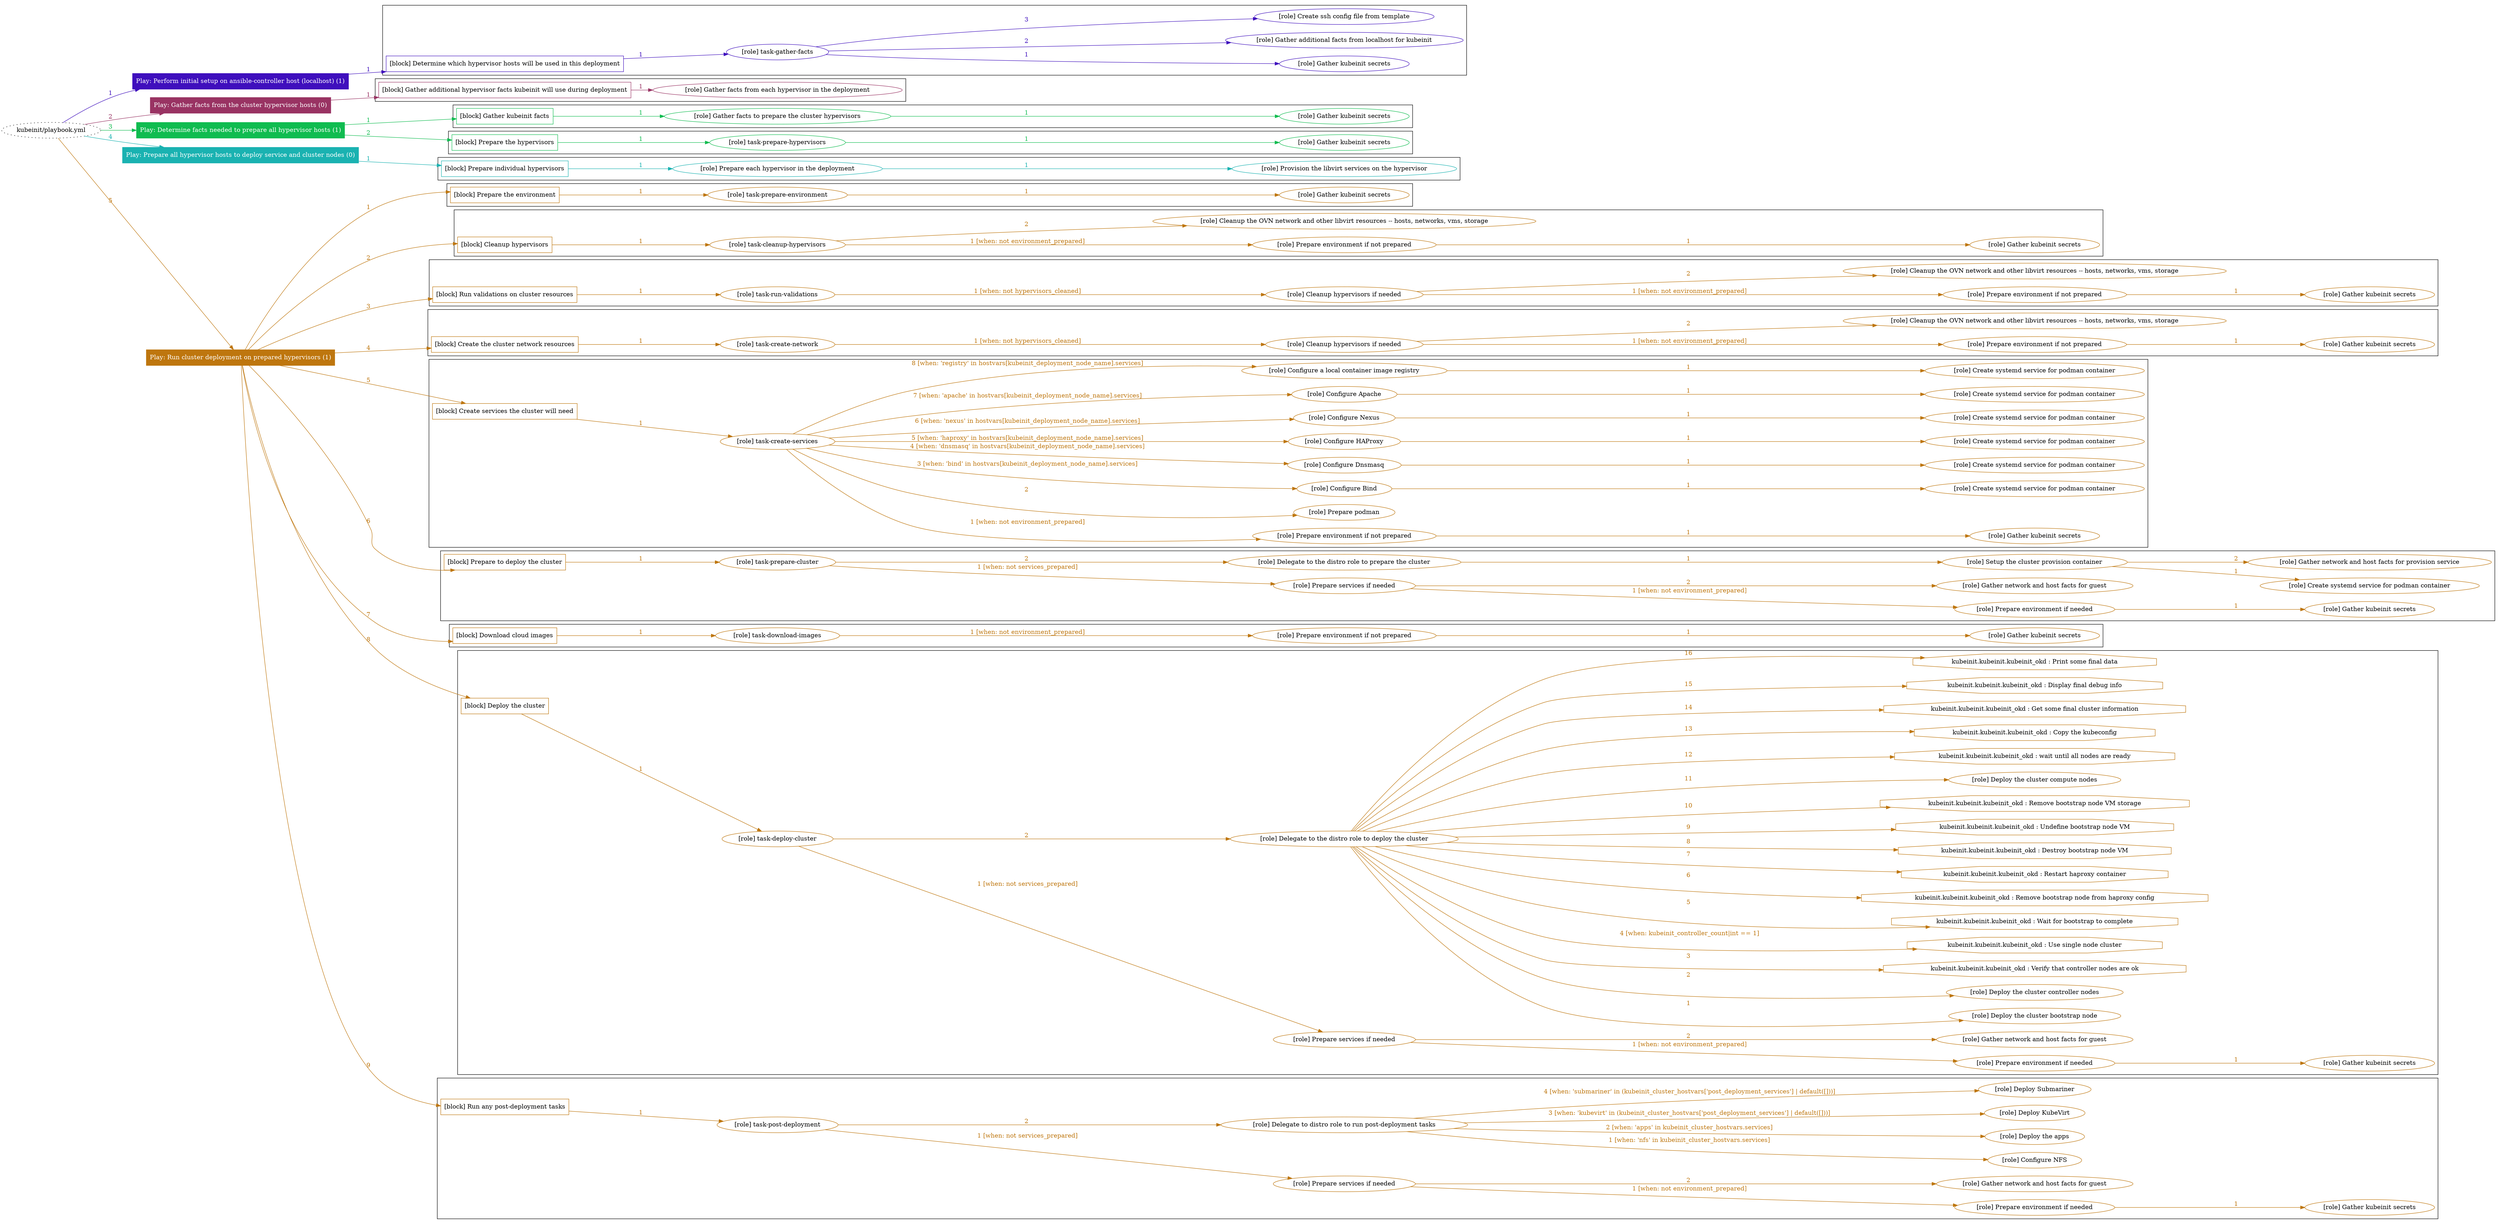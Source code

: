 digraph {
	graph [concentrate=true ordering=in rankdir=LR ratio=fill]
	edge [esep=5 sep=10]
	"kubeinit/playbook.yml" [URL="/home/runner/work/kubeinit/kubeinit/kubeinit/playbook.yml" id=playbook_826a48d4 style=dotted]
	"kubeinit/playbook.yml" -> play_3ed1331a [label="1 " color="#3f0fbd" fontcolor="#3f0fbd" id=edge_2c4f2c46 labeltooltip="1 " tooltip="1 "]
	subgraph "Play: Perform initial setup on ansible-controller host (localhost) (1)" {
		play_3ed1331a [label="Play: Perform initial setup on ansible-controller host (localhost) (1)" URL="/home/runner/work/kubeinit/kubeinit/kubeinit/playbook.yml" color="#3f0fbd" fontcolor="#ffffff" id=play_3ed1331a shape=box style=filled tooltip=localhost]
		play_3ed1331a -> block_4526f86c [label=1 color="#3f0fbd" fontcolor="#3f0fbd" id=edge_3adc0dd2 labeltooltip=1 tooltip=1]
		subgraph cluster_block_4526f86c {
			block_4526f86c [label="[block] Determine which hypervisor hosts will be used in this deployment" URL="/home/runner/work/kubeinit/kubeinit/kubeinit/playbook.yml" color="#3f0fbd" id=block_4526f86c labeltooltip="Determine which hypervisor hosts will be used in this deployment" shape=box tooltip="Determine which hypervisor hosts will be used in this deployment"]
			block_4526f86c -> role_90060196 [label="1 " color="#3f0fbd" fontcolor="#3f0fbd" id=edge_81bbc760 labeltooltip="1 " tooltip="1 "]
			subgraph "task-gather-facts" {
				role_90060196 [label="[role] task-gather-facts" URL="/home/runner/work/kubeinit/kubeinit/kubeinit/playbook.yml" color="#3f0fbd" id=role_90060196 tooltip="task-gather-facts"]
				role_90060196 -> role_2daf0414 [label="1 " color="#3f0fbd" fontcolor="#3f0fbd" id=edge_ef4448c1 labeltooltip="1 " tooltip="1 "]
				subgraph "Gather kubeinit secrets" {
					role_2daf0414 [label="[role] Gather kubeinit secrets" URL="/home/runner/.ansible/collections/ansible_collections/kubeinit/kubeinit/roles/kubeinit_prepare/tasks/build_hypervisors_group.yml" color="#3f0fbd" id=role_2daf0414 tooltip="Gather kubeinit secrets"]
				}
				role_90060196 -> role_fad7fb9f [label="2 " color="#3f0fbd" fontcolor="#3f0fbd" id=edge_344cd5b2 labeltooltip="2 " tooltip="2 "]
				subgraph "Gather additional facts from localhost for kubeinit" {
					role_fad7fb9f [label="[role] Gather additional facts from localhost for kubeinit" URL="/home/runner/.ansible/collections/ansible_collections/kubeinit/kubeinit/roles/kubeinit_prepare/tasks/build_hypervisors_group.yml" color="#3f0fbd" id=role_fad7fb9f tooltip="Gather additional facts from localhost for kubeinit"]
				}
				role_90060196 -> role_fce24df0 [label="3 " color="#3f0fbd" fontcolor="#3f0fbd" id=edge_ac2c267c labeltooltip="3 " tooltip="3 "]
				subgraph "Create ssh config file from template" {
					role_fce24df0 [label="[role] Create ssh config file from template" URL="/home/runner/.ansible/collections/ansible_collections/kubeinit/kubeinit/roles/kubeinit_prepare/tasks/build_hypervisors_group.yml" color="#3f0fbd" id=role_fce24df0 tooltip="Create ssh config file from template"]
				}
			}
		}
	}
	"kubeinit/playbook.yml" -> play_9483a0e7 [label="2 " color="#993363" fontcolor="#993363" id=edge_6a6999e2 labeltooltip="2 " tooltip="2 "]
	subgraph "Play: Gather facts from the cluster hypervisor hosts (0)" {
		play_9483a0e7 [label="Play: Gather facts from the cluster hypervisor hosts (0)" URL="/home/runner/work/kubeinit/kubeinit/kubeinit/playbook.yml" color="#993363" fontcolor="#ffffff" id=play_9483a0e7 shape=box style=filled tooltip="Play: Gather facts from the cluster hypervisor hosts (0)"]
		play_9483a0e7 -> block_ae113322 [label=1 color="#993363" fontcolor="#993363" id=edge_6a029011 labeltooltip=1 tooltip=1]
		subgraph cluster_block_ae113322 {
			block_ae113322 [label="[block] Gather additional hypervisor facts kubeinit will use during deployment" URL="/home/runner/work/kubeinit/kubeinit/kubeinit/playbook.yml" color="#993363" id=block_ae113322 labeltooltip="Gather additional hypervisor facts kubeinit will use during deployment" shape=box tooltip="Gather additional hypervisor facts kubeinit will use during deployment"]
			block_ae113322 -> role_af403631 [label="1 " color="#993363" fontcolor="#993363" id=edge_3e69f7dc labeltooltip="1 " tooltip="1 "]
			subgraph "Gather facts from each hypervisor in the deployment" {
				role_af403631 [label="[role] Gather facts from each hypervisor in the deployment" URL="/home/runner/work/kubeinit/kubeinit/kubeinit/playbook.yml" color="#993363" id=role_af403631 tooltip="Gather facts from each hypervisor in the deployment"]
			}
		}
	}
	"kubeinit/playbook.yml" -> play_0cf74466 [label="3 " color="#10bc50" fontcolor="#10bc50" id=edge_7fd22088 labeltooltip="3 " tooltip="3 "]
	subgraph "Play: Determine facts needed to prepare all hypervisor hosts (1)" {
		play_0cf74466 [label="Play: Determine facts needed to prepare all hypervisor hosts (1)" URL="/home/runner/work/kubeinit/kubeinit/kubeinit/playbook.yml" color="#10bc50" fontcolor="#ffffff" id=play_0cf74466 shape=box style=filled tooltip=localhost]
		play_0cf74466 -> block_8ce29ef1 [label=1 color="#10bc50" fontcolor="#10bc50" id=edge_4702fc38 labeltooltip=1 tooltip=1]
		subgraph cluster_block_8ce29ef1 {
			block_8ce29ef1 [label="[block] Gather kubeinit facts" URL="/home/runner/work/kubeinit/kubeinit/kubeinit/playbook.yml" color="#10bc50" id=block_8ce29ef1 labeltooltip="Gather kubeinit facts" shape=box tooltip="Gather kubeinit facts"]
			block_8ce29ef1 -> role_8f477d13 [label="1 " color="#10bc50" fontcolor="#10bc50" id=edge_63dbae50 labeltooltip="1 " tooltip="1 "]
			subgraph "Gather facts to prepare the cluster hypervisors" {
				role_8f477d13 [label="[role] Gather facts to prepare the cluster hypervisors" URL="/home/runner/work/kubeinit/kubeinit/kubeinit/playbook.yml" color="#10bc50" id=role_8f477d13 tooltip="Gather facts to prepare the cluster hypervisors"]
				role_8f477d13 -> role_a32f3670 [label="1 " color="#10bc50" fontcolor="#10bc50" id=edge_4493e206 labeltooltip="1 " tooltip="1 "]
				subgraph "Gather kubeinit secrets" {
					role_a32f3670 [label="[role] Gather kubeinit secrets" URL="/home/runner/.ansible/collections/ansible_collections/kubeinit/kubeinit/roles/kubeinit_prepare/tasks/gather_kubeinit_facts.yml" color="#10bc50" id=role_a32f3670 tooltip="Gather kubeinit secrets"]
				}
			}
		}
		play_0cf74466 -> block_59bd18b6 [label=2 color="#10bc50" fontcolor="#10bc50" id=edge_e24c0f7c labeltooltip=2 tooltip=2]
		subgraph cluster_block_59bd18b6 {
			block_59bd18b6 [label="[block] Prepare the hypervisors" URL="/home/runner/work/kubeinit/kubeinit/kubeinit/playbook.yml" color="#10bc50" id=block_59bd18b6 labeltooltip="Prepare the hypervisors" shape=box tooltip="Prepare the hypervisors"]
			block_59bd18b6 -> role_38977387 [label="1 " color="#10bc50" fontcolor="#10bc50" id=edge_edb2e7bd labeltooltip="1 " tooltip="1 "]
			subgraph "task-prepare-hypervisors" {
				role_38977387 [label="[role] task-prepare-hypervisors" URL="/home/runner/work/kubeinit/kubeinit/kubeinit/playbook.yml" color="#10bc50" id=role_38977387 tooltip="task-prepare-hypervisors"]
				role_38977387 -> role_00522613 [label="1 " color="#10bc50" fontcolor="#10bc50" id=edge_1cc11ada labeltooltip="1 " tooltip="1 "]
				subgraph "Gather kubeinit secrets" {
					role_00522613 [label="[role] Gather kubeinit secrets" URL="/home/runner/.ansible/collections/ansible_collections/kubeinit/kubeinit/roles/kubeinit_prepare/tasks/gather_kubeinit_facts.yml" color="#10bc50" id=role_00522613 tooltip="Gather kubeinit secrets"]
				}
			}
		}
	}
	"kubeinit/playbook.yml" -> play_1e5b60dd [label="4 " color="#1ab2b1" fontcolor="#1ab2b1" id=edge_8d668999 labeltooltip="4 " tooltip="4 "]
	subgraph "Play: Prepare all hypervisor hosts to deploy service and cluster nodes (0)" {
		play_1e5b60dd [label="Play: Prepare all hypervisor hosts to deploy service and cluster nodes (0)" URL="/home/runner/work/kubeinit/kubeinit/kubeinit/playbook.yml" color="#1ab2b1" fontcolor="#ffffff" id=play_1e5b60dd shape=box style=filled tooltip="Play: Prepare all hypervisor hosts to deploy service and cluster nodes (0)"]
		play_1e5b60dd -> block_bbfb7762 [label=1 color="#1ab2b1" fontcolor="#1ab2b1" id=edge_8898dad4 labeltooltip=1 tooltip=1]
		subgraph cluster_block_bbfb7762 {
			block_bbfb7762 [label="[block] Prepare individual hypervisors" URL="/home/runner/work/kubeinit/kubeinit/kubeinit/playbook.yml" color="#1ab2b1" id=block_bbfb7762 labeltooltip="Prepare individual hypervisors" shape=box tooltip="Prepare individual hypervisors"]
			block_bbfb7762 -> role_469d90ed [label="1 " color="#1ab2b1" fontcolor="#1ab2b1" id=edge_5469a31a labeltooltip="1 " tooltip="1 "]
			subgraph "Prepare each hypervisor in the deployment" {
				role_469d90ed [label="[role] Prepare each hypervisor in the deployment" URL="/home/runner/work/kubeinit/kubeinit/kubeinit/playbook.yml" color="#1ab2b1" id=role_469d90ed tooltip="Prepare each hypervisor in the deployment"]
				role_469d90ed -> role_812e3fc1 [label="1 " color="#1ab2b1" fontcolor="#1ab2b1" id=edge_403f410b labeltooltip="1 " tooltip="1 "]
				subgraph "Provision the libvirt services on the hypervisor" {
					role_812e3fc1 [label="[role] Provision the libvirt services on the hypervisor" URL="/home/runner/.ansible/collections/ansible_collections/kubeinit/kubeinit/roles/kubeinit_prepare/tasks/prepare_hypervisor.yml" color="#1ab2b1" id=role_812e3fc1 tooltip="Provision the libvirt services on the hypervisor"]
				}
			}
		}
	}
	"kubeinit/playbook.yml" -> play_76e06092 [label="5 " color="#be760e" fontcolor="#be760e" id=edge_23ef0326 labeltooltip="5 " tooltip="5 "]
	subgraph "Play: Run cluster deployment on prepared hypervisors (1)" {
		play_76e06092 [label="Play: Run cluster deployment on prepared hypervisors (1)" URL="/home/runner/work/kubeinit/kubeinit/kubeinit/playbook.yml" color="#be760e" fontcolor="#ffffff" id=play_76e06092 shape=box style=filled tooltip=localhost]
		play_76e06092 -> block_672d4ca1 [label=1 color="#be760e" fontcolor="#be760e" id=edge_3542595e labeltooltip=1 tooltip=1]
		subgraph cluster_block_672d4ca1 {
			block_672d4ca1 [label="[block] Prepare the environment" URL="/home/runner/work/kubeinit/kubeinit/kubeinit/playbook.yml" color="#be760e" id=block_672d4ca1 labeltooltip="Prepare the environment" shape=box tooltip="Prepare the environment"]
			block_672d4ca1 -> role_fec560bf [label="1 " color="#be760e" fontcolor="#be760e" id=edge_ded89334 labeltooltip="1 " tooltip="1 "]
			subgraph "task-prepare-environment" {
				role_fec560bf [label="[role] task-prepare-environment" URL="/home/runner/work/kubeinit/kubeinit/kubeinit/playbook.yml" color="#be760e" id=role_fec560bf tooltip="task-prepare-environment"]
				role_fec560bf -> role_5c744bf4 [label="1 " color="#be760e" fontcolor="#be760e" id=edge_dc0b7bf9 labeltooltip="1 " tooltip="1 "]
				subgraph "Gather kubeinit secrets" {
					role_5c744bf4 [label="[role] Gather kubeinit secrets" URL="/home/runner/.ansible/collections/ansible_collections/kubeinit/kubeinit/roles/kubeinit_prepare/tasks/gather_kubeinit_facts.yml" color="#be760e" id=role_5c744bf4 tooltip="Gather kubeinit secrets"]
				}
			}
		}
		play_76e06092 -> block_f3ebcd13 [label=2 color="#be760e" fontcolor="#be760e" id=edge_476b247a labeltooltip=2 tooltip=2]
		subgraph cluster_block_f3ebcd13 {
			block_f3ebcd13 [label="[block] Cleanup hypervisors" URL="/home/runner/work/kubeinit/kubeinit/kubeinit/playbook.yml" color="#be760e" id=block_f3ebcd13 labeltooltip="Cleanup hypervisors" shape=box tooltip="Cleanup hypervisors"]
			block_f3ebcd13 -> role_1a9e68a2 [label="1 " color="#be760e" fontcolor="#be760e" id=edge_97917f91 labeltooltip="1 " tooltip="1 "]
			subgraph "task-cleanup-hypervisors" {
				role_1a9e68a2 [label="[role] task-cleanup-hypervisors" URL="/home/runner/work/kubeinit/kubeinit/kubeinit/playbook.yml" color="#be760e" id=role_1a9e68a2 tooltip="task-cleanup-hypervisors"]
				role_1a9e68a2 -> role_cc6470e8 [label="1 [when: not environment_prepared]" color="#be760e" fontcolor="#be760e" id=edge_04c8b0b4 labeltooltip="1 [when: not environment_prepared]" tooltip="1 [when: not environment_prepared]"]
				subgraph "Prepare environment if not prepared" {
					role_cc6470e8 [label="[role] Prepare environment if not prepared" URL="/home/runner/.ansible/collections/ansible_collections/kubeinit/kubeinit/roles/kubeinit_prepare/tasks/cleanup_hypervisors.yml" color="#be760e" id=role_cc6470e8 tooltip="Prepare environment if not prepared"]
					role_cc6470e8 -> role_32164c1b [label="1 " color="#be760e" fontcolor="#be760e" id=edge_9f44f39b labeltooltip="1 " tooltip="1 "]
					subgraph "Gather kubeinit secrets" {
						role_32164c1b [label="[role] Gather kubeinit secrets" URL="/home/runner/.ansible/collections/ansible_collections/kubeinit/kubeinit/roles/kubeinit_prepare/tasks/gather_kubeinit_facts.yml" color="#be760e" id=role_32164c1b tooltip="Gather kubeinit secrets"]
					}
				}
				role_1a9e68a2 -> role_5e6f5c7e [label="2 " color="#be760e" fontcolor="#be760e" id=edge_274d1626 labeltooltip="2 " tooltip="2 "]
				subgraph "Cleanup the OVN network and other libvirt resources -- hosts, networks, vms, storage" {
					role_5e6f5c7e [label="[role] Cleanup the OVN network and other libvirt resources -- hosts, networks, vms, storage" URL="/home/runner/.ansible/collections/ansible_collections/kubeinit/kubeinit/roles/kubeinit_prepare/tasks/cleanup_hypervisors.yml" color="#be760e" id=role_5e6f5c7e tooltip="Cleanup the OVN network and other libvirt resources -- hosts, networks, vms, storage"]
				}
			}
		}
		play_76e06092 -> block_adf05ff6 [label=3 color="#be760e" fontcolor="#be760e" id=edge_f9d98aa7 labeltooltip=3 tooltip=3]
		subgraph cluster_block_adf05ff6 {
			block_adf05ff6 [label="[block] Run validations on cluster resources" URL="/home/runner/work/kubeinit/kubeinit/kubeinit/playbook.yml" color="#be760e" id=block_adf05ff6 labeltooltip="Run validations on cluster resources" shape=box tooltip="Run validations on cluster resources"]
			block_adf05ff6 -> role_e1804fd5 [label="1 " color="#be760e" fontcolor="#be760e" id=edge_82699e46 labeltooltip="1 " tooltip="1 "]
			subgraph "task-run-validations" {
				role_e1804fd5 [label="[role] task-run-validations" URL="/home/runner/work/kubeinit/kubeinit/kubeinit/playbook.yml" color="#be760e" id=role_e1804fd5 tooltip="task-run-validations"]
				role_e1804fd5 -> role_38cdc43e [label="1 [when: not hypervisors_cleaned]" color="#be760e" fontcolor="#be760e" id=edge_932c28d2 labeltooltip="1 [when: not hypervisors_cleaned]" tooltip="1 [when: not hypervisors_cleaned]"]
				subgraph "Cleanup hypervisors if needed" {
					role_38cdc43e [label="[role] Cleanup hypervisors if needed" URL="/home/runner/.ansible/collections/ansible_collections/kubeinit/kubeinit/roles/kubeinit_validations/tasks/main.yml" color="#be760e" id=role_38cdc43e tooltip="Cleanup hypervisors if needed"]
					role_38cdc43e -> role_72f6790a [label="1 [when: not environment_prepared]" color="#be760e" fontcolor="#be760e" id=edge_6dffa63d labeltooltip="1 [when: not environment_prepared]" tooltip="1 [when: not environment_prepared]"]
					subgraph "Prepare environment if not prepared" {
						role_72f6790a [label="[role] Prepare environment if not prepared" URL="/home/runner/.ansible/collections/ansible_collections/kubeinit/kubeinit/roles/kubeinit_prepare/tasks/cleanup_hypervisors.yml" color="#be760e" id=role_72f6790a tooltip="Prepare environment if not prepared"]
						role_72f6790a -> role_04d21390 [label="1 " color="#be760e" fontcolor="#be760e" id=edge_a245470d labeltooltip="1 " tooltip="1 "]
						subgraph "Gather kubeinit secrets" {
							role_04d21390 [label="[role] Gather kubeinit secrets" URL="/home/runner/.ansible/collections/ansible_collections/kubeinit/kubeinit/roles/kubeinit_prepare/tasks/gather_kubeinit_facts.yml" color="#be760e" id=role_04d21390 tooltip="Gather kubeinit secrets"]
						}
					}
					role_38cdc43e -> role_b693124a [label="2 " color="#be760e" fontcolor="#be760e" id=edge_60b1d3e1 labeltooltip="2 " tooltip="2 "]
					subgraph "Cleanup the OVN network and other libvirt resources -- hosts, networks, vms, storage" {
						role_b693124a [label="[role] Cleanup the OVN network and other libvirt resources -- hosts, networks, vms, storage" URL="/home/runner/.ansible/collections/ansible_collections/kubeinit/kubeinit/roles/kubeinit_prepare/tasks/cleanup_hypervisors.yml" color="#be760e" id=role_b693124a tooltip="Cleanup the OVN network and other libvirt resources -- hosts, networks, vms, storage"]
					}
				}
			}
		}
		play_76e06092 -> block_7b874b8d [label=4 color="#be760e" fontcolor="#be760e" id=edge_a288c188 labeltooltip=4 tooltip=4]
		subgraph cluster_block_7b874b8d {
			block_7b874b8d [label="[block] Create the cluster network resources" URL="/home/runner/work/kubeinit/kubeinit/kubeinit/playbook.yml" color="#be760e" id=block_7b874b8d labeltooltip="Create the cluster network resources" shape=box tooltip="Create the cluster network resources"]
			block_7b874b8d -> role_ea4883c7 [label="1 " color="#be760e" fontcolor="#be760e" id=edge_1e278c3e labeltooltip="1 " tooltip="1 "]
			subgraph "task-create-network" {
				role_ea4883c7 [label="[role] task-create-network" URL="/home/runner/work/kubeinit/kubeinit/kubeinit/playbook.yml" color="#be760e" id=role_ea4883c7 tooltip="task-create-network"]
				role_ea4883c7 -> role_ac4b9038 [label="1 [when: not hypervisors_cleaned]" color="#be760e" fontcolor="#be760e" id=edge_a4397633 labeltooltip="1 [when: not hypervisors_cleaned]" tooltip="1 [when: not hypervisors_cleaned]"]
				subgraph "Cleanup hypervisors if needed" {
					role_ac4b9038 [label="[role] Cleanup hypervisors if needed" URL="/home/runner/.ansible/collections/ansible_collections/kubeinit/kubeinit/roles/kubeinit_libvirt/tasks/create_network.yml" color="#be760e" id=role_ac4b9038 tooltip="Cleanup hypervisors if needed"]
					role_ac4b9038 -> role_24653e34 [label="1 [when: not environment_prepared]" color="#be760e" fontcolor="#be760e" id=edge_3a011852 labeltooltip="1 [when: not environment_prepared]" tooltip="1 [when: not environment_prepared]"]
					subgraph "Prepare environment if not prepared" {
						role_24653e34 [label="[role] Prepare environment if not prepared" URL="/home/runner/.ansible/collections/ansible_collections/kubeinit/kubeinit/roles/kubeinit_prepare/tasks/cleanup_hypervisors.yml" color="#be760e" id=role_24653e34 tooltip="Prepare environment if not prepared"]
						role_24653e34 -> role_e4fd0d38 [label="1 " color="#be760e" fontcolor="#be760e" id=edge_a03faed0 labeltooltip="1 " tooltip="1 "]
						subgraph "Gather kubeinit secrets" {
							role_e4fd0d38 [label="[role] Gather kubeinit secrets" URL="/home/runner/.ansible/collections/ansible_collections/kubeinit/kubeinit/roles/kubeinit_prepare/tasks/gather_kubeinit_facts.yml" color="#be760e" id=role_e4fd0d38 tooltip="Gather kubeinit secrets"]
						}
					}
					role_ac4b9038 -> role_73471050 [label="2 " color="#be760e" fontcolor="#be760e" id=edge_94a3d1fb labeltooltip="2 " tooltip="2 "]
					subgraph "Cleanup the OVN network and other libvirt resources -- hosts, networks, vms, storage" {
						role_73471050 [label="[role] Cleanup the OVN network and other libvirt resources -- hosts, networks, vms, storage" URL="/home/runner/.ansible/collections/ansible_collections/kubeinit/kubeinit/roles/kubeinit_prepare/tasks/cleanup_hypervisors.yml" color="#be760e" id=role_73471050 tooltip="Cleanup the OVN network and other libvirt resources -- hosts, networks, vms, storage"]
					}
				}
			}
		}
		play_76e06092 -> block_2aaf73b2 [label=5 color="#be760e" fontcolor="#be760e" id=edge_dee39c97 labeltooltip=5 tooltip=5]
		subgraph cluster_block_2aaf73b2 {
			block_2aaf73b2 [label="[block] Create services the cluster will need" URL="/home/runner/work/kubeinit/kubeinit/kubeinit/playbook.yml" color="#be760e" id=block_2aaf73b2 labeltooltip="Create services the cluster will need" shape=box tooltip="Create services the cluster will need"]
			block_2aaf73b2 -> role_4dba53d4 [label="1 " color="#be760e" fontcolor="#be760e" id=edge_8fbb7992 labeltooltip="1 " tooltip="1 "]
			subgraph "task-create-services" {
				role_4dba53d4 [label="[role] task-create-services" URL="/home/runner/work/kubeinit/kubeinit/kubeinit/playbook.yml" color="#be760e" id=role_4dba53d4 tooltip="task-create-services"]
				role_4dba53d4 -> role_3d18d89f [label="1 [when: not environment_prepared]" color="#be760e" fontcolor="#be760e" id=edge_375395b1 labeltooltip="1 [when: not environment_prepared]" tooltip="1 [when: not environment_prepared]"]
				subgraph "Prepare environment if not prepared" {
					role_3d18d89f [label="[role] Prepare environment if not prepared" URL="/home/runner/.ansible/collections/ansible_collections/kubeinit/kubeinit/roles/kubeinit_services/tasks/main.yml" color="#be760e" id=role_3d18d89f tooltip="Prepare environment if not prepared"]
					role_3d18d89f -> role_c45e6e8d [label="1 " color="#be760e" fontcolor="#be760e" id=edge_86b17164 labeltooltip="1 " tooltip="1 "]
					subgraph "Gather kubeinit secrets" {
						role_c45e6e8d [label="[role] Gather kubeinit secrets" URL="/home/runner/.ansible/collections/ansible_collections/kubeinit/kubeinit/roles/kubeinit_prepare/tasks/gather_kubeinit_facts.yml" color="#be760e" id=role_c45e6e8d tooltip="Gather kubeinit secrets"]
					}
				}
				role_4dba53d4 -> role_e31a7fbe [label="2 " color="#be760e" fontcolor="#be760e" id=edge_c582cef4 labeltooltip="2 " tooltip="2 "]
				subgraph "Prepare podman" {
					role_e31a7fbe [label="[role] Prepare podman" URL="/home/runner/.ansible/collections/ansible_collections/kubeinit/kubeinit/roles/kubeinit_services/tasks/00_create_service_pod.yml" color="#be760e" id=role_e31a7fbe tooltip="Prepare podman"]
				}
				role_4dba53d4 -> role_316fd927 [label="3 [when: 'bind' in hostvars[kubeinit_deployment_node_name].services]" color="#be760e" fontcolor="#be760e" id=edge_dd771604 labeltooltip="3 [when: 'bind' in hostvars[kubeinit_deployment_node_name].services]" tooltip="3 [when: 'bind' in hostvars[kubeinit_deployment_node_name].services]"]
				subgraph "Configure Bind" {
					role_316fd927 [label="[role] Configure Bind" URL="/home/runner/.ansible/collections/ansible_collections/kubeinit/kubeinit/roles/kubeinit_services/tasks/start_services_containers.yml" color="#be760e" id=role_316fd927 tooltip="Configure Bind"]
					role_316fd927 -> role_d143d86b [label="1 " color="#be760e" fontcolor="#be760e" id=edge_92e85276 labeltooltip="1 " tooltip="1 "]
					subgraph "Create systemd service for podman container" {
						role_d143d86b [label="[role] Create systemd service for podman container" URL="/home/runner/.ansible/collections/ansible_collections/kubeinit/kubeinit/roles/kubeinit_bind/tasks/main.yml" color="#be760e" id=role_d143d86b tooltip="Create systemd service for podman container"]
					}
				}
				role_4dba53d4 -> role_b2b35a99 [label="4 [when: 'dnsmasq' in hostvars[kubeinit_deployment_node_name].services]" color="#be760e" fontcolor="#be760e" id=edge_3128dddc labeltooltip="4 [when: 'dnsmasq' in hostvars[kubeinit_deployment_node_name].services]" tooltip="4 [when: 'dnsmasq' in hostvars[kubeinit_deployment_node_name].services]"]
				subgraph "Configure Dnsmasq" {
					role_b2b35a99 [label="[role] Configure Dnsmasq" URL="/home/runner/.ansible/collections/ansible_collections/kubeinit/kubeinit/roles/kubeinit_services/tasks/start_services_containers.yml" color="#be760e" id=role_b2b35a99 tooltip="Configure Dnsmasq"]
					role_b2b35a99 -> role_9b7ab3a9 [label="1 " color="#be760e" fontcolor="#be760e" id=edge_6efa05ce labeltooltip="1 " tooltip="1 "]
					subgraph "Create systemd service for podman container" {
						role_9b7ab3a9 [label="[role] Create systemd service for podman container" URL="/home/runner/.ansible/collections/ansible_collections/kubeinit/kubeinit/roles/kubeinit_dnsmasq/tasks/main.yml" color="#be760e" id=role_9b7ab3a9 tooltip="Create systemd service for podman container"]
					}
				}
				role_4dba53d4 -> role_3ef265aa [label="5 [when: 'haproxy' in hostvars[kubeinit_deployment_node_name].services]" color="#be760e" fontcolor="#be760e" id=edge_82fdfbfe labeltooltip="5 [when: 'haproxy' in hostvars[kubeinit_deployment_node_name].services]" tooltip="5 [when: 'haproxy' in hostvars[kubeinit_deployment_node_name].services]"]
				subgraph "Configure HAProxy" {
					role_3ef265aa [label="[role] Configure HAProxy" URL="/home/runner/.ansible/collections/ansible_collections/kubeinit/kubeinit/roles/kubeinit_services/tasks/start_services_containers.yml" color="#be760e" id=role_3ef265aa tooltip="Configure HAProxy"]
					role_3ef265aa -> role_386e443e [label="1 " color="#be760e" fontcolor="#be760e" id=edge_155b9c3e labeltooltip="1 " tooltip="1 "]
					subgraph "Create systemd service for podman container" {
						role_386e443e [label="[role] Create systemd service for podman container" URL="/home/runner/.ansible/collections/ansible_collections/kubeinit/kubeinit/roles/kubeinit_haproxy/tasks/main.yml" color="#be760e" id=role_386e443e tooltip="Create systemd service for podman container"]
					}
				}
				role_4dba53d4 -> role_e9bf3c35 [label="6 [when: 'nexus' in hostvars[kubeinit_deployment_node_name].services]" color="#be760e" fontcolor="#be760e" id=edge_afe480bf labeltooltip="6 [when: 'nexus' in hostvars[kubeinit_deployment_node_name].services]" tooltip="6 [when: 'nexus' in hostvars[kubeinit_deployment_node_name].services]"]
				subgraph "Configure Nexus" {
					role_e9bf3c35 [label="[role] Configure Nexus" URL="/home/runner/.ansible/collections/ansible_collections/kubeinit/kubeinit/roles/kubeinit_services/tasks/start_services_containers.yml" color="#be760e" id=role_e9bf3c35 tooltip="Configure Nexus"]
					role_e9bf3c35 -> role_061a331d [label="1 " color="#be760e" fontcolor="#be760e" id=edge_8c5a3962 labeltooltip="1 " tooltip="1 "]
					subgraph "Create systemd service for podman container" {
						role_061a331d [label="[role] Create systemd service for podman container" URL="/home/runner/.ansible/collections/ansible_collections/kubeinit/kubeinit/roles/kubeinit_nexus/tasks/main.yml" color="#be760e" id=role_061a331d tooltip="Create systemd service for podman container"]
					}
				}
				role_4dba53d4 -> role_c52b33be [label="7 [when: 'apache' in hostvars[kubeinit_deployment_node_name].services]" color="#be760e" fontcolor="#be760e" id=edge_54fd3f1a labeltooltip="7 [when: 'apache' in hostvars[kubeinit_deployment_node_name].services]" tooltip="7 [when: 'apache' in hostvars[kubeinit_deployment_node_name].services]"]
				subgraph "Configure Apache" {
					role_c52b33be [label="[role] Configure Apache" URL="/home/runner/.ansible/collections/ansible_collections/kubeinit/kubeinit/roles/kubeinit_services/tasks/start_services_containers.yml" color="#be760e" id=role_c52b33be tooltip="Configure Apache"]
					role_c52b33be -> role_debf58e7 [label="1 " color="#be760e" fontcolor="#be760e" id=edge_7461bb74 labeltooltip="1 " tooltip="1 "]
					subgraph "Create systemd service for podman container" {
						role_debf58e7 [label="[role] Create systemd service for podman container" URL="/home/runner/.ansible/collections/ansible_collections/kubeinit/kubeinit/roles/kubeinit_apache/tasks/main.yml" color="#be760e" id=role_debf58e7 tooltip="Create systemd service for podman container"]
					}
				}
				role_4dba53d4 -> role_060d3436 [label="8 [when: 'registry' in hostvars[kubeinit_deployment_node_name].services]" color="#be760e" fontcolor="#be760e" id=edge_aaa5d73f labeltooltip="8 [when: 'registry' in hostvars[kubeinit_deployment_node_name].services]" tooltip="8 [when: 'registry' in hostvars[kubeinit_deployment_node_name].services]"]
				subgraph "Configure a local container image registry" {
					role_060d3436 [label="[role] Configure a local container image registry" URL="/home/runner/.ansible/collections/ansible_collections/kubeinit/kubeinit/roles/kubeinit_services/tasks/start_services_containers.yml" color="#be760e" id=role_060d3436 tooltip="Configure a local container image registry"]
					role_060d3436 -> role_82c3fdf1 [label="1 " color="#be760e" fontcolor="#be760e" id=edge_62651e0c labeltooltip="1 " tooltip="1 "]
					subgraph "Create systemd service for podman container" {
						role_82c3fdf1 [label="[role] Create systemd service for podman container" URL="/home/runner/.ansible/collections/ansible_collections/kubeinit/kubeinit/roles/kubeinit_registry/tasks/main.yml" color="#be760e" id=role_82c3fdf1 tooltip="Create systemd service for podman container"]
					}
				}
			}
		}
		play_76e06092 -> block_b3cb9389 [label=6 color="#be760e" fontcolor="#be760e" id=edge_848dc7d6 labeltooltip=6 tooltip=6]
		subgraph cluster_block_b3cb9389 {
			block_b3cb9389 [label="[block] Prepare to deploy the cluster" URL="/home/runner/work/kubeinit/kubeinit/kubeinit/playbook.yml" color="#be760e" id=block_b3cb9389 labeltooltip="Prepare to deploy the cluster" shape=box tooltip="Prepare to deploy the cluster"]
			block_b3cb9389 -> role_75b4cf31 [label="1 " color="#be760e" fontcolor="#be760e" id=edge_ac421f4d labeltooltip="1 " tooltip="1 "]
			subgraph "task-prepare-cluster" {
				role_75b4cf31 [label="[role] task-prepare-cluster" URL="/home/runner/work/kubeinit/kubeinit/kubeinit/playbook.yml" color="#be760e" id=role_75b4cf31 tooltip="task-prepare-cluster"]
				role_75b4cf31 -> role_cbbd9c67 [label="1 [when: not services_prepared]" color="#be760e" fontcolor="#be760e" id=edge_e15b9451 labeltooltip="1 [when: not services_prepared]" tooltip="1 [when: not services_prepared]"]
				subgraph "Prepare services if needed" {
					role_cbbd9c67 [label="[role] Prepare services if needed" URL="/home/runner/.ansible/collections/ansible_collections/kubeinit/kubeinit/roles/kubeinit_prepare/tasks/prepare_cluster.yml" color="#be760e" id=role_cbbd9c67 tooltip="Prepare services if needed"]
					role_cbbd9c67 -> role_e29b537c [label="1 [when: not environment_prepared]" color="#be760e" fontcolor="#be760e" id=edge_1437632e labeltooltip="1 [when: not environment_prepared]" tooltip="1 [when: not environment_prepared]"]
					subgraph "Prepare environment if needed" {
						role_e29b537c [label="[role] Prepare environment if needed" URL="/home/runner/.ansible/collections/ansible_collections/kubeinit/kubeinit/roles/kubeinit_services/tasks/prepare_services.yml" color="#be760e" id=role_e29b537c tooltip="Prepare environment if needed"]
						role_e29b537c -> role_0017b9c2 [label="1 " color="#be760e" fontcolor="#be760e" id=edge_20d07bed labeltooltip="1 " tooltip="1 "]
						subgraph "Gather kubeinit secrets" {
							role_0017b9c2 [label="[role] Gather kubeinit secrets" URL="/home/runner/.ansible/collections/ansible_collections/kubeinit/kubeinit/roles/kubeinit_prepare/tasks/gather_kubeinit_facts.yml" color="#be760e" id=role_0017b9c2 tooltip="Gather kubeinit secrets"]
						}
					}
					role_cbbd9c67 -> role_1499cbba [label="2 " color="#be760e" fontcolor="#be760e" id=edge_de1e1921 labeltooltip="2 " tooltip="2 "]
					subgraph "Gather network and host facts for guest" {
						role_1499cbba [label="[role] Gather network and host facts for guest" URL="/home/runner/.ansible/collections/ansible_collections/kubeinit/kubeinit/roles/kubeinit_services/tasks/prepare_services.yml" color="#be760e" id=role_1499cbba tooltip="Gather network and host facts for guest"]
					}
				}
				role_75b4cf31 -> role_cc6961db [label="2 " color="#be760e" fontcolor="#be760e" id=edge_19a6780c labeltooltip="2 " tooltip="2 "]
				subgraph "Delegate to the distro role to prepare the cluster" {
					role_cc6961db [label="[role] Delegate to the distro role to prepare the cluster" URL="/home/runner/.ansible/collections/ansible_collections/kubeinit/kubeinit/roles/kubeinit_prepare/tasks/prepare_cluster.yml" color="#be760e" id=role_cc6961db tooltip="Delegate to the distro role to prepare the cluster"]
					role_cc6961db -> role_5c8447d1 [label="1 " color="#be760e" fontcolor="#be760e" id=edge_6c575f42 labeltooltip="1 " tooltip="1 "]
					subgraph "Setup the cluster provision container" {
						role_5c8447d1 [label="[role] Setup the cluster provision container" URL="/home/runner/.ansible/collections/ansible_collections/kubeinit/kubeinit/roles/kubeinit_okd/tasks/prepare_cluster.yml" color="#be760e" id=role_5c8447d1 tooltip="Setup the cluster provision container"]
						role_5c8447d1 -> role_be34e76b [label="1 " color="#be760e" fontcolor="#be760e" id=edge_7d297c60 labeltooltip="1 " tooltip="1 "]
						subgraph "Create systemd service for podman container" {
							role_be34e76b [label="[role] Create systemd service for podman container" URL="/home/runner/.ansible/collections/ansible_collections/kubeinit/kubeinit/roles/kubeinit_services/tasks/create_provision_container.yml" color="#be760e" id=role_be34e76b tooltip="Create systemd service for podman container"]
						}
						role_5c8447d1 -> role_70c53c34 [label="2 " color="#be760e" fontcolor="#be760e" id=edge_b7ae1496 labeltooltip="2 " tooltip="2 "]
						subgraph "Gather network and host facts for provision service" {
							role_70c53c34 [label="[role] Gather network and host facts for provision service" URL="/home/runner/.ansible/collections/ansible_collections/kubeinit/kubeinit/roles/kubeinit_services/tasks/create_provision_container.yml" color="#be760e" id=role_70c53c34 tooltip="Gather network and host facts for provision service"]
						}
					}
				}
			}
		}
		play_76e06092 -> block_71e3fd05 [label=7 color="#be760e" fontcolor="#be760e" id=edge_8c3fe0ff labeltooltip=7 tooltip=7]
		subgraph cluster_block_71e3fd05 {
			block_71e3fd05 [label="[block] Download cloud images" URL="/home/runner/work/kubeinit/kubeinit/kubeinit/playbook.yml" color="#be760e" id=block_71e3fd05 labeltooltip="Download cloud images" shape=box tooltip="Download cloud images"]
			block_71e3fd05 -> role_3ab8e362 [label="1 " color="#be760e" fontcolor="#be760e" id=edge_bca8d52c labeltooltip="1 " tooltip="1 "]
			subgraph "task-download-images" {
				role_3ab8e362 [label="[role] task-download-images" URL="/home/runner/work/kubeinit/kubeinit/kubeinit/playbook.yml" color="#be760e" id=role_3ab8e362 tooltip="task-download-images"]
				role_3ab8e362 -> role_d4240897 [label="1 [when: not environment_prepared]" color="#be760e" fontcolor="#be760e" id=edge_fcfbddb0 labeltooltip="1 [when: not environment_prepared]" tooltip="1 [when: not environment_prepared]"]
				subgraph "Prepare environment if not prepared" {
					role_d4240897 [label="[role] Prepare environment if not prepared" URL="/home/runner/.ansible/collections/ansible_collections/kubeinit/kubeinit/roles/kubeinit_libvirt/tasks/download_cloud_images.yml" color="#be760e" id=role_d4240897 tooltip="Prepare environment if not prepared"]
					role_d4240897 -> role_4352cf3c [label="1 " color="#be760e" fontcolor="#be760e" id=edge_9ad693a6 labeltooltip="1 " tooltip="1 "]
					subgraph "Gather kubeinit secrets" {
						role_4352cf3c [label="[role] Gather kubeinit secrets" URL="/home/runner/.ansible/collections/ansible_collections/kubeinit/kubeinit/roles/kubeinit_prepare/tasks/gather_kubeinit_facts.yml" color="#be760e" id=role_4352cf3c tooltip="Gather kubeinit secrets"]
					}
				}
			}
		}
		play_76e06092 -> block_dde37a74 [label=8 color="#be760e" fontcolor="#be760e" id=edge_b1631c30 labeltooltip=8 tooltip=8]
		subgraph cluster_block_dde37a74 {
			block_dde37a74 [label="[block] Deploy the cluster" URL="/home/runner/work/kubeinit/kubeinit/kubeinit/playbook.yml" color="#be760e" id=block_dde37a74 labeltooltip="Deploy the cluster" shape=box tooltip="Deploy the cluster"]
			block_dde37a74 -> role_d41a1534 [label="1 " color="#be760e" fontcolor="#be760e" id=edge_4ffcb957 labeltooltip="1 " tooltip="1 "]
			subgraph "task-deploy-cluster" {
				role_d41a1534 [label="[role] task-deploy-cluster" URL="/home/runner/work/kubeinit/kubeinit/kubeinit/playbook.yml" color="#be760e" id=role_d41a1534 tooltip="task-deploy-cluster"]
				role_d41a1534 -> role_ed2fe0e3 [label="1 [when: not services_prepared]" color="#be760e" fontcolor="#be760e" id=edge_02b1fa8e labeltooltip="1 [when: not services_prepared]" tooltip="1 [when: not services_prepared]"]
				subgraph "Prepare services if needed" {
					role_ed2fe0e3 [label="[role] Prepare services if needed" URL="/home/runner/.ansible/collections/ansible_collections/kubeinit/kubeinit/roles/kubeinit_prepare/tasks/deploy_cluster.yml" color="#be760e" id=role_ed2fe0e3 tooltip="Prepare services if needed"]
					role_ed2fe0e3 -> role_185531cd [label="1 [when: not environment_prepared]" color="#be760e" fontcolor="#be760e" id=edge_d3a23125 labeltooltip="1 [when: not environment_prepared]" tooltip="1 [when: not environment_prepared]"]
					subgraph "Prepare environment if needed" {
						role_185531cd [label="[role] Prepare environment if needed" URL="/home/runner/.ansible/collections/ansible_collections/kubeinit/kubeinit/roles/kubeinit_services/tasks/prepare_services.yml" color="#be760e" id=role_185531cd tooltip="Prepare environment if needed"]
						role_185531cd -> role_bb296d63 [label="1 " color="#be760e" fontcolor="#be760e" id=edge_fec83fd3 labeltooltip="1 " tooltip="1 "]
						subgraph "Gather kubeinit secrets" {
							role_bb296d63 [label="[role] Gather kubeinit secrets" URL="/home/runner/.ansible/collections/ansible_collections/kubeinit/kubeinit/roles/kubeinit_prepare/tasks/gather_kubeinit_facts.yml" color="#be760e" id=role_bb296d63 tooltip="Gather kubeinit secrets"]
						}
					}
					role_ed2fe0e3 -> role_5d988857 [label="2 " color="#be760e" fontcolor="#be760e" id=edge_99565650 labeltooltip="2 " tooltip="2 "]
					subgraph "Gather network and host facts for guest" {
						role_5d988857 [label="[role] Gather network and host facts for guest" URL="/home/runner/.ansible/collections/ansible_collections/kubeinit/kubeinit/roles/kubeinit_services/tasks/prepare_services.yml" color="#be760e" id=role_5d988857 tooltip="Gather network and host facts for guest"]
					}
				}
				role_d41a1534 -> role_11502281 [label="2 " color="#be760e" fontcolor="#be760e" id=edge_83d45161 labeltooltip="2 " tooltip="2 "]
				subgraph "Delegate to the distro role to deploy the cluster" {
					role_11502281 [label="[role] Delegate to the distro role to deploy the cluster" URL="/home/runner/.ansible/collections/ansible_collections/kubeinit/kubeinit/roles/kubeinit_prepare/tasks/deploy_cluster.yml" color="#be760e" id=role_11502281 tooltip="Delegate to the distro role to deploy the cluster"]
					role_11502281 -> role_670fb2b8 [label="1 " color="#be760e" fontcolor="#be760e" id=edge_a8f5d498 labeltooltip="1 " tooltip="1 "]
					subgraph "Deploy the cluster bootstrap node" {
						role_670fb2b8 [label="[role] Deploy the cluster bootstrap node" URL="/home/runner/.ansible/collections/ansible_collections/kubeinit/kubeinit/roles/kubeinit_okd/tasks/main.yml" color="#be760e" id=role_670fb2b8 tooltip="Deploy the cluster bootstrap node"]
					}
					role_11502281 -> role_7e94c541 [label="2 " color="#be760e" fontcolor="#be760e" id=edge_9e468995 labeltooltip="2 " tooltip="2 "]
					subgraph "Deploy the cluster controller nodes" {
						role_7e94c541 [label="[role] Deploy the cluster controller nodes" URL="/home/runner/.ansible/collections/ansible_collections/kubeinit/kubeinit/roles/kubeinit_okd/tasks/main.yml" color="#be760e" id=role_7e94c541 tooltip="Deploy the cluster controller nodes"]
					}
					task_41f4c408 [label="kubeinit.kubeinit.kubeinit_okd : Verify that controller nodes are ok" URL="/home/runner/.ansible/collections/ansible_collections/kubeinit/kubeinit/roles/kubeinit_okd/tasks/main.yml" color="#be760e" id=task_41f4c408 shape=octagon tooltip="kubeinit.kubeinit.kubeinit_okd : Verify that controller nodes are ok"]
					role_11502281 -> task_41f4c408 [label="3 " color="#be760e" fontcolor="#be760e" id=edge_a13d5789 labeltooltip="3 " tooltip="3 "]
					task_61aec298 [label="kubeinit.kubeinit.kubeinit_okd : Use single node cluster" URL="/home/runner/.ansible/collections/ansible_collections/kubeinit/kubeinit/roles/kubeinit_okd/tasks/main.yml" color="#be760e" id=task_61aec298 shape=octagon tooltip="kubeinit.kubeinit.kubeinit_okd : Use single node cluster"]
					role_11502281 -> task_61aec298 [label="4 [when: kubeinit_controller_count|int == 1]" color="#be760e" fontcolor="#be760e" id=edge_3a68b933 labeltooltip="4 [when: kubeinit_controller_count|int == 1]" tooltip="4 [when: kubeinit_controller_count|int == 1]"]
					task_6a2ab99d [label="kubeinit.kubeinit.kubeinit_okd : Wait for bootstrap to complete" URL="/home/runner/.ansible/collections/ansible_collections/kubeinit/kubeinit/roles/kubeinit_okd/tasks/main.yml" color="#be760e" id=task_6a2ab99d shape=octagon tooltip="kubeinit.kubeinit.kubeinit_okd : Wait for bootstrap to complete"]
					role_11502281 -> task_6a2ab99d [label="5 " color="#be760e" fontcolor="#be760e" id=edge_082bdc46 labeltooltip="5 " tooltip="5 "]
					task_0d8ed5d0 [label="kubeinit.kubeinit.kubeinit_okd : Remove bootstrap node from haproxy config" URL="/home/runner/.ansible/collections/ansible_collections/kubeinit/kubeinit/roles/kubeinit_okd/tasks/main.yml" color="#be760e" id=task_0d8ed5d0 shape=octagon tooltip="kubeinit.kubeinit.kubeinit_okd : Remove bootstrap node from haproxy config"]
					role_11502281 -> task_0d8ed5d0 [label="6 " color="#be760e" fontcolor="#be760e" id=edge_4859ca55 labeltooltip="6 " tooltip="6 "]
					task_b496109b [label="kubeinit.kubeinit.kubeinit_okd : Restart haproxy container" URL="/home/runner/.ansible/collections/ansible_collections/kubeinit/kubeinit/roles/kubeinit_okd/tasks/main.yml" color="#be760e" id=task_b496109b shape=octagon tooltip="kubeinit.kubeinit.kubeinit_okd : Restart haproxy container"]
					role_11502281 -> task_b496109b [label="7 " color="#be760e" fontcolor="#be760e" id=edge_2eaf7121 labeltooltip="7 " tooltip="7 "]
					task_31647a74 [label="kubeinit.kubeinit.kubeinit_okd : Destroy bootstrap node VM" URL="/home/runner/.ansible/collections/ansible_collections/kubeinit/kubeinit/roles/kubeinit_okd/tasks/main.yml" color="#be760e" id=task_31647a74 shape=octagon tooltip="kubeinit.kubeinit.kubeinit_okd : Destroy bootstrap node VM"]
					role_11502281 -> task_31647a74 [label="8 " color="#be760e" fontcolor="#be760e" id=edge_9ccf502e labeltooltip="8 " tooltip="8 "]
					task_3a5aef86 [label="kubeinit.kubeinit.kubeinit_okd : Undefine bootstrap node VM" URL="/home/runner/.ansible/collections/ansible_collections/kubeinit/kubeinit/roles/kubeinit_okd/tasks/main.yml" color="#be760e" id=task_3a5aef86 shape=octagon tooltip="kubeinit.kubeinit.kubeinit_okd : Undefine bootstrap node VM"]
					role_11502281 -> task_3a5aef86 [label="9 " color="#be760e" fontcolor="#be760e" id=edge_70ad039c labeltooltip="9 " tooltip="9 "]
					task_4474936f [label="kubeinit.kubeinit.kubeinit_okd : Remove bootstrap node VM storage" URL="/home/runner/.ansible/collections/ansible_collections/kubeinit/kubeinit/roles/kubeinit_okd/tasks/main.yml" color="#be760e" id=task_4474936f shape=octagon tooltip="kubeinit.kubeinit.kubeinit_okd : Remove bootstrap node VM storage"]
					role_11502281 -> task_4474936f [label="10 " color="#be760e" fontcolor="#be760e" id=edge_989ec44f labeltooltip="10 " tooltip="10 "]
					role_11502281 -> role_4ae5dae3 [label="11 " color="#be760e" fontcolor="#be760e" id=edge_52601af4 labeltooltip="11 " tooltip="11 "]
					subgraph "Deploy the cluster compute nodes" {
						role_4ae5dae3 [label="[role] Deploy the cluster compute nodes" URL="/home/runner/.ansible/collections/ansible_collections/kubeinit/kubeinit/roles/kubeinit_okd/tasks/main.yml" color="#be760e" id=role_4ae5dae3 tooltip="Deploy the cluster compute nodes"]
					}
					task_d17036e1 [label="kubeinit.kubeinit.kubeinit_okd : wait until all nodes are ready" URL="/home/runner/.ansible/collections/ansible_collections/kubeinit/kubeinit/roles/kubeinit_okd/tasks/main.yml" color="#be760e" id=task_d17036e1 shape=octagon tooltip="kubeinit.kubeinit.kubeinit_okd : wait until all nodes are ready"]
					role_11502281 -> task_d17036e1 [label="12 " color="#be760e" fontcolor="#be760e" id=edge_ce3e8e8a labeltooltip="12 " tooltip="12 "]
					task_e657c0ea [label="kubeinit.kubeinit.kubeinit_okd : Copy the kubeconfig" URL="/home/runner/.ansible/collections/ansible_collections/kubeinit/kubeinit/roles/kubeinit_okd/tasks/main.yml" color="#be760e" id=task_e657c0ea shape=octagon tooltip="kubeinit.kubeinit.kubeinit_okd : Copy the kubeconfig"]
					role_11502281 -> task_e657c0ea [label="13 " color="#be760e" fontcolor="#be760e" id=edge_36a2e449 labeltooltip="13 " tooltip="13 "]
					task_dbf9120c [label="kubeinit.kubeinit.kubeinit_okd : Get some final cluster information" URL="/home/runner/.ansible/collections/ansible_collections/kubeinit/kubeinit/roles/kubeinit_okd/tasks/main.yml" color="#be760e" id=task_dbf9120c shape=octagon tooltip="kubeinit.kubeinit.kubeinit_okd : Get some final cluster information"]
					role_11502281 -> task_dbf9120c [label="14 " color="#be760e" fontcolor="#be760e" id=edge_03b7c756 labeltooltip="14 " tooltip="14 "]
					task_f1f486a2 [label="kubeinit.kubeinit.kubeinit_okd : Display final debug info" URL="/home/runner/.ansible/collections/ansible_collections/kubeinit/kubeinit/roles/kubeinit_okd/tasks/main.yml" color="#be760e" id=task_f1f486a2 shape=octagon tooltip="kubeinit.kubeinit.kubeinit_okd : Display final debug info"]
					role_11502281 -> task_f1f486a2 [label="15 " color="#be760e" fontcolor="#be760e" id=edge_06e6514a labeltooltip="15 " tooltip="15 "]
					task_ca150537 [label="kubeinit.kubeinit.kubeinit_okd : Print some final data" URL="/home/runner/.ansible/collections/ansible_collections/kubeinit/kubeinit/roles/kubeinit_okd/tasks/main.yml" color="#be760e" id=task_ca150537 shape=octagon tooltip="kubeinit.kubeinit.kubeinit_okd : Print some final data"]
					role_11502281 -> task_ca150537 [label="16 " color="#be760e" fontcolor="#be760e" id=edge_5a7111fe labeltooltip="16 " tooltip="16 "]
				}
			}
		}
		play_76e06092 -> block_23c99079 [label=9 color="#be760e" fontcolor="#be760e" id=edge_175bd9c0 labeltooltip=9 tooltip=9]
		subgraph cluster_block_23c99079 {
			block_23c99079 [label="[block] Run any post-deployment tasks" URL="/home/runner/work/kubeinit/kubeinit/kubeinit/playbook.yml" color="#be760e" id=block_23c99079 labeltooltip="Run any post-deployment tasks" shape=box tooltip="Run any post-deployment tasks"]
			block_23c99079 -> role_8cf9f1d7 [label="1 " color="#be760e" fontcolor="#be760e" id=edge_8546b518 labeltooltip="1 " tooltip="1 "]
			subgraph "task-post-deployment" {
				role_8cf9f1d7 [label="[role] task-post-deployment" URL="/home/runner/work/kubeinit/kubeinit/kubeinit/playbook.yml" color="#be760e" id=role_8cf9f1d7 tooltip="task-post-deployment"]
				role_8cf9f1d7 -> role_52187361 [label="1 [when: not services_prepared]" color="#be760e" fontcolor="#be760e" id=edge_46b069cd labeltooltip="1 [when: not services_prepared]" tooltip="1 [when: not services_prepared]"]
				subgraph "Prepare services if needed" {
					role_52187361 [label="[role] Prepare services if needed" URL="/home/runner/.ansible/collections/ansible_collections/kubeinit/kubeinit/roles/kubeinit_prepare/tasks/post_deployment.yml" color="#be760e" id=role_52187361 tooltip="Prepare services if needed"]
					role_52187361 -> role_22638163 [label="1 [when: not environment_prepared]" color="#be760e" fontcolor="#be760e" id=edge_9a41f0ea labeltooltip="1 [when: not environment_prepared]" tooltip="1 [when: not environment_prepared]"]
					subgraph "Prepare environment if needed" {
						role_22638163 [label="[role] Prepare environment if needed" URL="/home/runner/.ansible/collections/ansible_collections/kubeinit/kubeinit/roles/kubeinit_services/tasks/prepare_services.yml" color="#be760e" id=role_22638163 tooltip="Prepare environment if needed"]
						role_22638163 -> role_0be2c3b5 [label="1 " color="#be760e" fontcolor="#be760e" id=edge_81c4d5e4 labeltooltip="1 " tooltip="1 "]
						subgraph "Gather kubeinit secrets" {
							role_0be2c3b5 [label="[role] Gather kubeinit secrets" URL="/home/runner/.ansible/collections/ansible_collections/kubeinit/kubeinit/roles/kubeinit_prepare/tasks/gather_kubeinit_facts.yml" color="#be760e" id=role_0be2c3b5 tooltip="Gather kubeinit secrets"]
						}
					}
					role_52187361 -> role_bcdcc0c8 [label="2 " color="#be760e" fontcolor="#be760e" id=edge_a72130f6 labeltooltip="2 " tooltip="2 "]
					subgraph "Gather network and host facts for guest" {
						role_bcdcc0c8 [label="[role] Gather network and host facts for guest" URL="/home/runner/.ansible/collections/ansible_collections/kubeinit/kubeinit/roles/kubeinit_services/tasks/prepare_services.yml" color="#be760e" id=role_bcdcc0c8 tooltip="Gather network and host facts for guest"]
					}
				}
				role_8cf9f1d7 -> role_9e108142 [label="2 " color="#be760e" fontcolor="#be760e" id=edge_6bee63ce labeltooltip="2 " tooltip="2 "]
				subgraph "Delegate to distro role to run post-deployment tasks" {
					role_9e108142 [label="[role] Delegate to distro role to run post-deployment tasks" URL="/home/runner/.ansible/collections/ansible_collections/kubeinit/kubeinit/roles/kubeinit_prepare/tasks/post_deployment.yml" color="#be760e" id=role_9e108142 tooltip="Delegate to distro role to run post-deployment tasks"]
					role_9e108142 -> role_eec62f6c [label="1 [when: 'nfs' in kubeinit_cluster_hostvars.services]" color="#be760e" fontcolor="#be760e" id=edge_55e39a57 labeltooltip="1 [when: 'nfs' in kubeinit_cluster_hostvars.services]" tooltip="1 [when: 'nfs' in kubeinit_cluster_hostvars.services]"]
					subgraph "Configure NFS" {
						role_eec62f6c [label="[role] Configure NFS" URL="/home/runner/.ansible/collections/ansible_collections/kubeinit/kubeinit/roles/kubeinit_okd/tasks/post_deployment_tasks.yml" color="#be760e" id=role_eec62f6c tooltip="Configure NFS"]
					}
					role_9e108142 -> role_c437910a [label="2 [when: 'apps' in kubeinit_cluster_hostvars.services]" color="#be760e" fontcolor="#be760e" id=edge_e9224c82 labeltooltip="2 [when: 'apps' in kubeinit_cluster_hostvars.services]" tooltip="2 [when: 'apps' in kubeinit_cluster_hostvars.services]"]
					subgraph "Deploy the apps" {
						role_c437910a [label="[role] Deploy the apps" URL="/home/runner/.ansible/collections/ansible_collections/kubeinit/kubeinit/roles/kubeinit_okd/tasks/post_deployment_tasks.yml" color="#be760e" id=role_c437910a tooltip="Deploy the apps"]
					}
					role_9e108142 -> role_4434d05f [label="3 [when: 'kubevirt' in (kubeinit_cluster_hostvars['post_deployment_services'] | default([]))]" color="#be760e" fontcolor="#be760e" id=edge_fd375277 labeltooltip="3 [when: 'kubevirt' in (kubeinit_cluster_hostvars['post_deployment_services'] | default([]))]" tooltip="3 [when: 'kubevirt' in (kubeinit_cluster_hostvars['post_deployment_services'] | default([]))]"]
					subgraph "Deploy KubeVirt" {
						role_4434d05f [label="[role] Deploy KubeVirt" URL="/home/runner/.ansible/collections/ansible_collections/kubeinit/kubeinit/roles/kubeinit_okd/tasks/post_deployment_tasks.yml" color="#be760e" id=role_4434d05f tooltip="Deploy KubeVirt"]
					}
					role_9e108142 -> role_55c42031 [label="4 [when: 'submariner' in (kubeinit_cluster_hostvars['post_deployment_services'] | default([]))]" color="#be760e" fontcolor="#be760e" id=edge_206f0721 labeltooltip="4 [when: 'submariner' in (kubeinit_cluster_hostvars['post_deployment_services'] | default([]))]" tooltip="4 [when: 'submariner' in (kubeinit_cluster_hostvars['post_deployment_services'] | default([]))]"]
					subgraph "Deploy Submariner" {
						role_55c42031 [label="[role] Deploy Submariner" URL="/home/runner/.ansible/collections/ansible_collections/kubeinit/kubeinit/roles/kubeinit_okd/tasks/post_deployment_tasks.yml" color="#be760e" id=role_55c42031 tooltip="Deploy Submariner"]
					}
				}
			}
		}
	}
}
